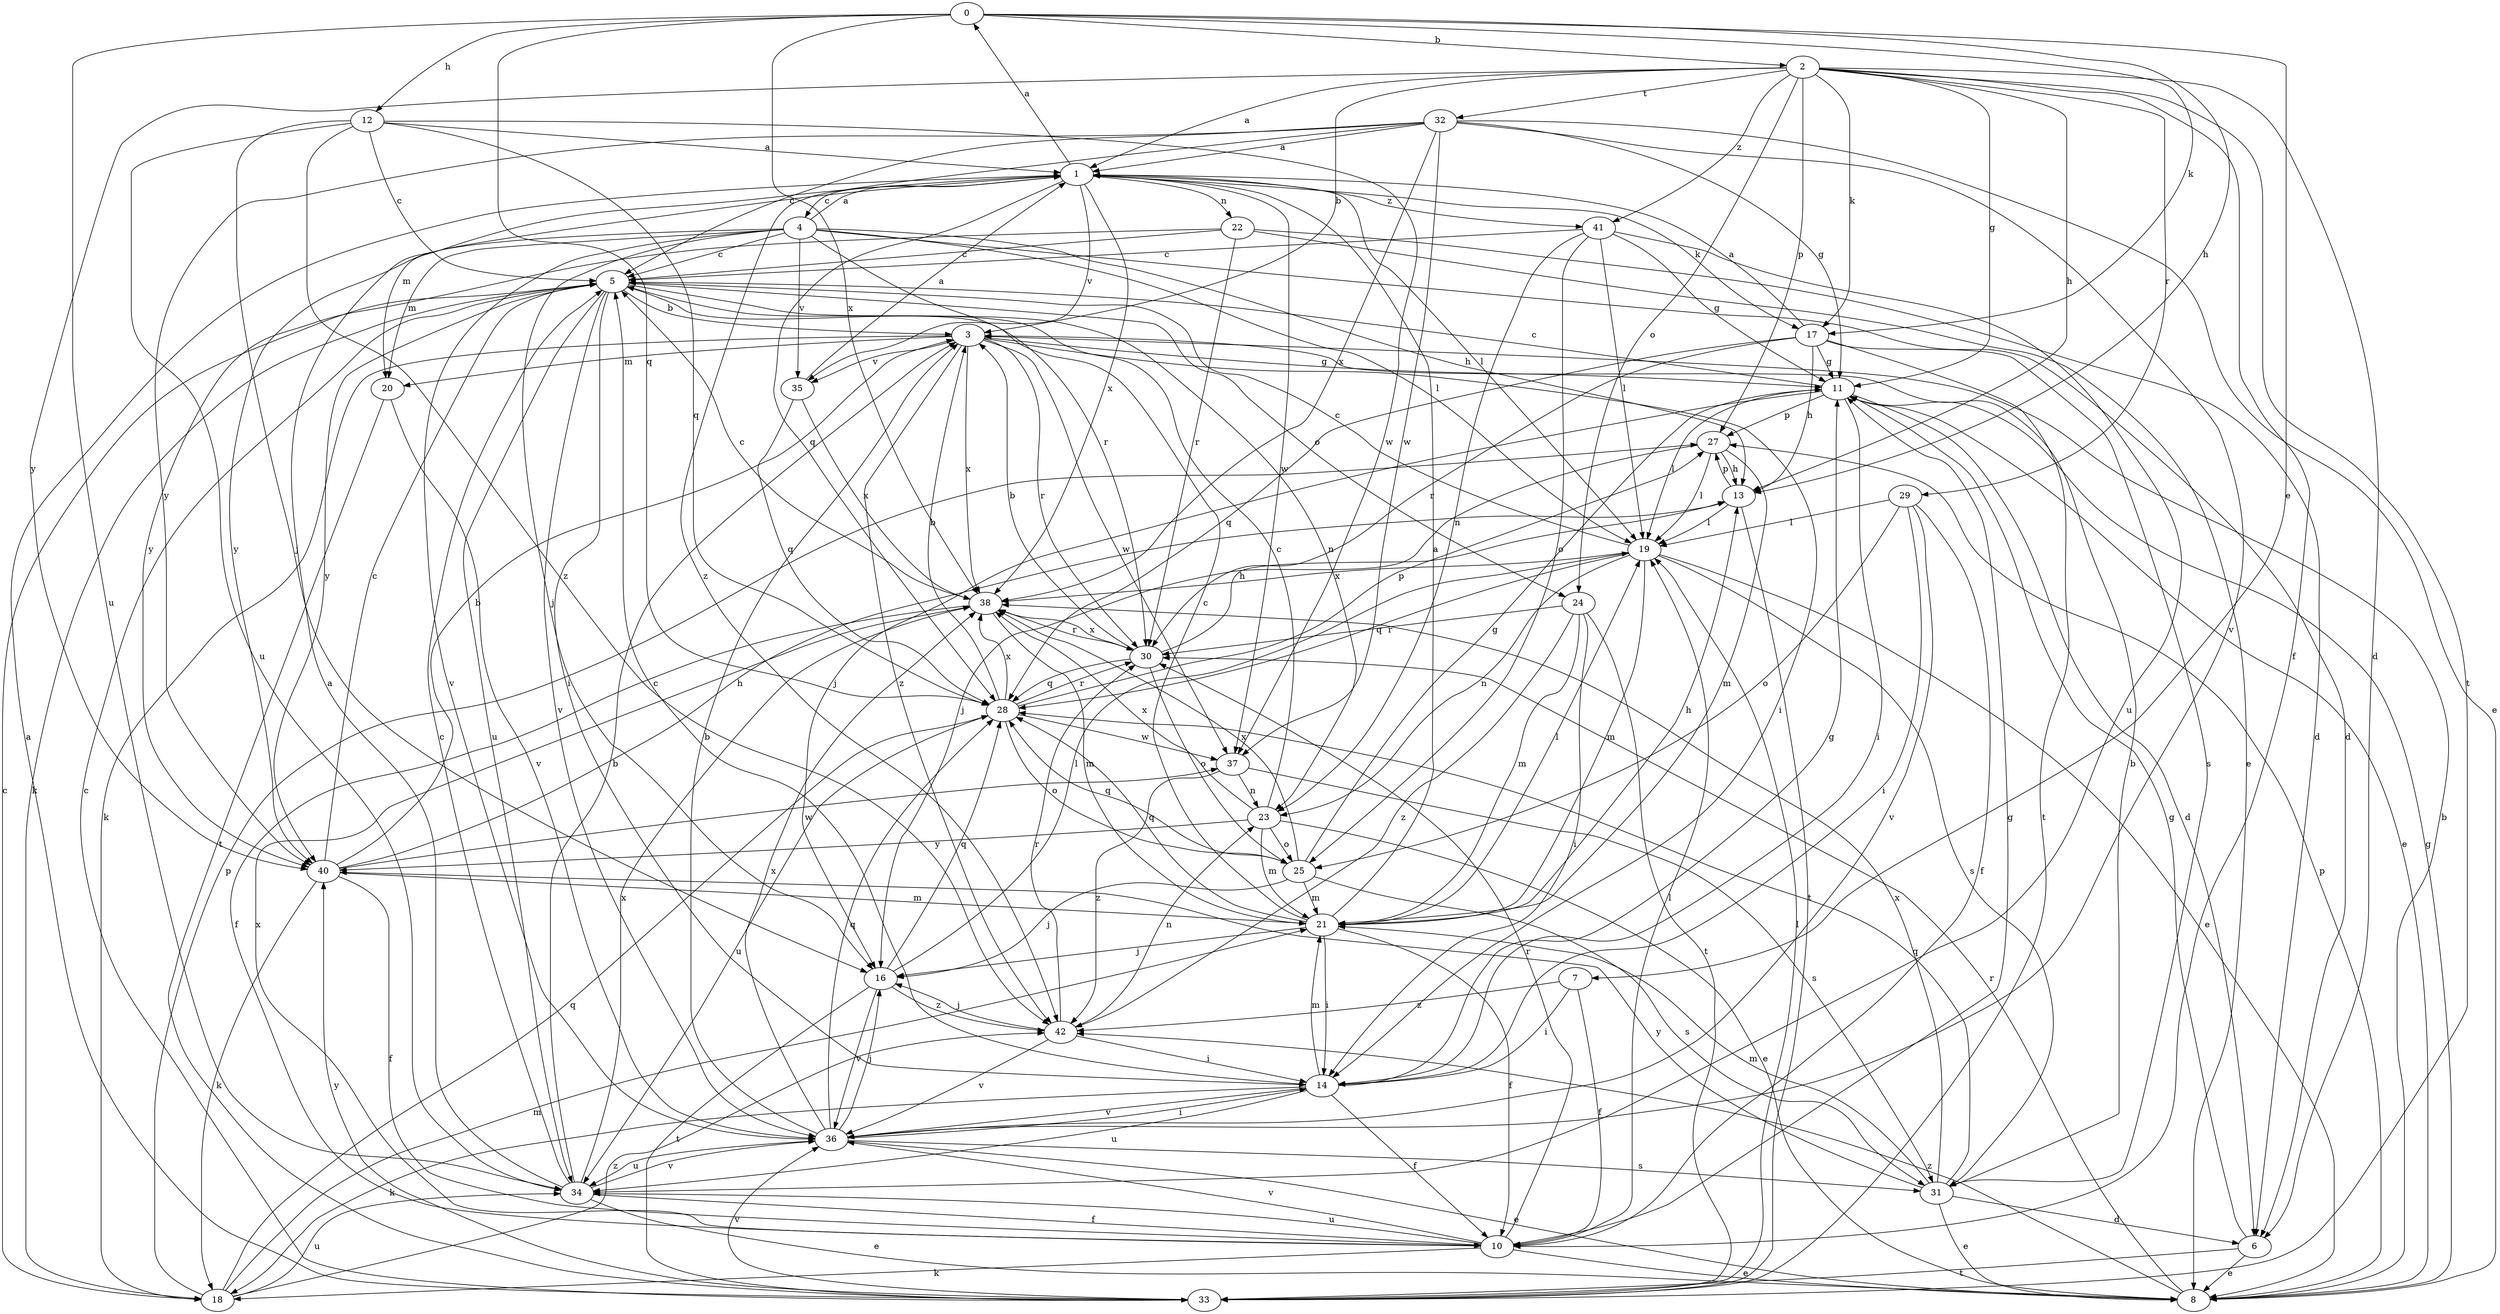 strict digraph  {
0;
1;
2;
3;
4;
5;
6;
7;
8;
10;
11;
12;
13;
14;
16;
17;
18;
19;
20;
21;
22;
23;
24;
25;
27;
28;
29;
30;
31;
32;
33;
34;
35;
36;
37;
38;
40;
41;
42;
0 -> 2  [label=b];
0 -> 7  [label=e];
0 -> 12  [label=h];
0 -> 13  [label=h];
0 -> 17  [label=k];
0 -> 28  [label=q];
0 -> 34  [label=u];
0 -> 38  [label=x];
1 -> 0  [label=a];
1 -> 4  [label=c];
1 -> 17  [label=k];
1 -> 19  [label=l];
1 -> 20  [label=m];
1 -> 22  [label=n];
1 -> 28  [label=q];
1 -> 35  [label=v];
1 -> 37  [label=w];
1 -> 38  [label=x];
1 -> 41  [label=z];
2 -> 1  [label=a];
2 -> 3  [label=b];
2 -> 6  [label=d];
2 -> 10  [label=f];
2 -> 11  [label=g];
2 -> 13  [label=h];
2 -> 17  [label=k];
2 -> 24  [label=o];
2 -> 27  [label=p];
2 -> 29  [label=r];
2 -> 32  [label=t];
2 -> 33  [label=t];
2 -> 40  [label=y];
2 -> 41  [label=z];
3 -> 11  [label=g];
3 -> 14  [label=i];
3 -> 18  [label=k];
3 -> 20  [label=m];
3 -> 30  [label=r];
3 -> 35  [label=v];
3 -> 37  [label=w];
3 -> 38  [label=x];
3 -> 42  [label=z];
4 -> 1  [label=a];
4 -> 5  [label=c];
4 -> 6  [label=d];
4 -> 13  [label=h];
4 -> 16  [label=j];
4 -> 19  [label=l];
4 -> 20  [label=m];
4 -> 30  [label=r];
4 -> 35  [label=v];
4 -> 36  [label=v];
4 -> 40  [label=y];
5 -> 3  [label=b];
5 -> 14  [label=i];
5 -> 18  [label=k];
5 -> 23  [label=n];
5 -> 24  [label=o];
5 -> 34  [label=u];
5 -> 36  [label=v];
5 -> 40  [label=y];
6 -> 8  [label=e];
6 -> 11  [label=g];
6 -> 33  [label=t];
7 -> 10  [label=f];
7 -> 14  [label=i];
7 -> 42  [label=z];
8 -> 3  [label=b];
8 -> 11  [label=g];
8 -> 27  [label=p];
8 -> 30  [label=r];
8 -> 42  [label=z];
10 -> 8  [label=e];
10 -> 11  [label=g];
10 -> 18  [label=k];
10 -> 19  [label=l];
10 -> 30  [label=r];
10 -> 34  [label=u];
10 -> 36  [label=v];
10 -> 38  [label=x];
11 -> 5  [label=c];
11 -> 6  [label=d];
11 -> 8  [label=e];
11 -> 14  [label=i];
11 -> 16  [label=j];
11 -> 19  [label=l];
11 -> 27  [label=p];
12 -> 1  [label=a];
12 -> 5  [label=c];
12 -> 16  [label=j];
12 -> 28  [label=q];
12 -> 34  [label=u];
12 -> 37  [label=w];
12 -> 42  [label=z];
13 -> 19  [label=l];
13 -> 27  [label=p];
13 -> 33  [label=t];
14 -> 5  [label=c];
14 -> 10  [label=f];
14 -> 11  [label=g];
14 -> 18  [label=k];
14 -> 21  [label=m];
14 -> 34  [label=u];
14 -> 36  [label=v];
16 -> 19  [label=l];
16 -> 28  [label=q];
16 -> 33  [label=t];
16 -> 36  [label=v];
16 -> 42  [label=z];
17 -> 1  [label=a];
17 -> 11  [label=g];
17 -> 13  [label=h];
17 -> 28  [label=q];
17 -> 30  [label=r];
17 -> 31  [label=s];
17 -> 33  [label=t];
18 -> 5  [label=c];
18 -> 21  [label=m];
18 -> 27  [label=p];
18 -> 28  [label=q];
18 -> 34  [label=u];
18 -> 42  [label=z];
19 -> 5  [label=c];
19 -> 8  [label=e];
19 -> 21  [label=m];
19 -> 23  [label=n];
19 -> 28  [label=q];
19 -> 31  [label=s];
19 -> 38  [label=x];
20 -> 33  [label=t];
20 -> 36  [label=v];
21 -> 1  [label=a];
21 -> 5  [label=c];
21 -> 10  [label=f];
21 -> 13  [label=h];
21 -> 14  [label=i];
21 -> 16  [label=j];
21 -> 19  [label=l];
21 -> 28  [label=q];
22 -> 5  [label=c];
22 -> 6  [label=d];
22 -> 8  [label=e];
22 -> 30  [label=r];
22 -> 40  [label=y];
23 -> 5  [label=c];
23 -> 8  [label=e];
23 -> 21  [label=m];
23 -> 25  [label=o];
23 -> 38  [label=x];
23 -> 40  [label=y];
24 -> 14  [label=i];
24 -> 21  [label=m];
24 -> 30  [label=r];
24 -> 33  [label=t];
24 -> 42  [label=z];
25 -> 11  [label=g];
25 -> 16  [label=j];
25 -> 21  [label=m];
25 -> 28  [label=q];
25 -> 31  [label=s];
25 -> 38  [label=x];
27 -> 13  [label=h];
27 -> 16  [label=j];
27 -> 19  [label=l];
27 -> 21  [label=m];
28 -> 3  [label=b];
28 -> 25  [label=o];
28 -> 27  [label=p];
28 -> 30  [label=r];
28 -> 34  [label=u];
28 -> 37  [label=w];
28 -> 38  [label=x];
29 -> 10  [label=f];
29 -> 14  [label=i];
29 -> 19  [label=l];
29 -> 25  [label=o];
29 -> 36  [label=v];
30 -> 3  [label=b];
30 -> 13  [label=h];
30 -> 25  [label=o];
30 -> 28  [label=q];
30 -> 38  [label=x];
31 -> 3  [label=b];
31 -> 6  [label=d];
31 -> 8  [label=e];
31 -> 21  [label=m];
31 -> 28  [label=q];
31 -> 38  [label=x];
31 -> 40  [label=y];
32 -> 1  [label=a];
32 -> 5  [label=c];
32 -> 8  [label=e];
32 -> 11  [label=g];
32 -> 36  [label=v];
32 -> 37  [label=w];
32 -> 38  [label=x];
32 -> 40  [label=y];
32 -> 42  [label=z];
33 -> 1  [label=a];
33 -> 5  [label=c];
33 -> 19  [label=l];
33 -> 36  [label=v];
33 -> 40  [label=y];
34 -> 1  [label=a];
34 -> 3  [label=b];
34 -> 5  [label=c];
34 -> 8  [label=e];
34 -> 10  [label=f];
34 -> 36  [label=v];
34 -> 38  [label=x];
35 -> 1  [label=a];
35 -> 28  [label=q];
35 -> 38  [label=x];
36 -> 3  [label=b];
36 -> 8  [label=e];
36 -> 14  [label=i];
36 -> 16  [label=j];
36 -> 28  [label=q];
36 -> 31  [label=s];
36 -> 34  [label=u];
36 -> 38  [label=x];
37 -> 23  [label=n];
37 -> 31  [label=s];
37 -> 42  [label=z];
38 -> 5  [label=c];
38 -> 10  [label=f];
38 -> 21  [label=m];
38 -> 30  [label=r];
40 -> 3  [label=b];
40 -> 5  [label=c];
40 -> 10  [label=f];
40 -> 13  [label=h];
40 -> 18  [label=k];
40 -> 21  [label=m];
40 -> 37  [label=w];
41 -> 5  [label=c];
41 -> 11  [label=g];
41 -> 19  [label=l];
41 -> 23  [label=n];
41 -> 25  [label=o];
41 -> 34  [label=u];
42 -> 14  [label=i];
42 -> 16  [label=j];
42 -> 23  [label=n];
42 -> 30  [label=r];
42 -> 36  [label=v];
}
